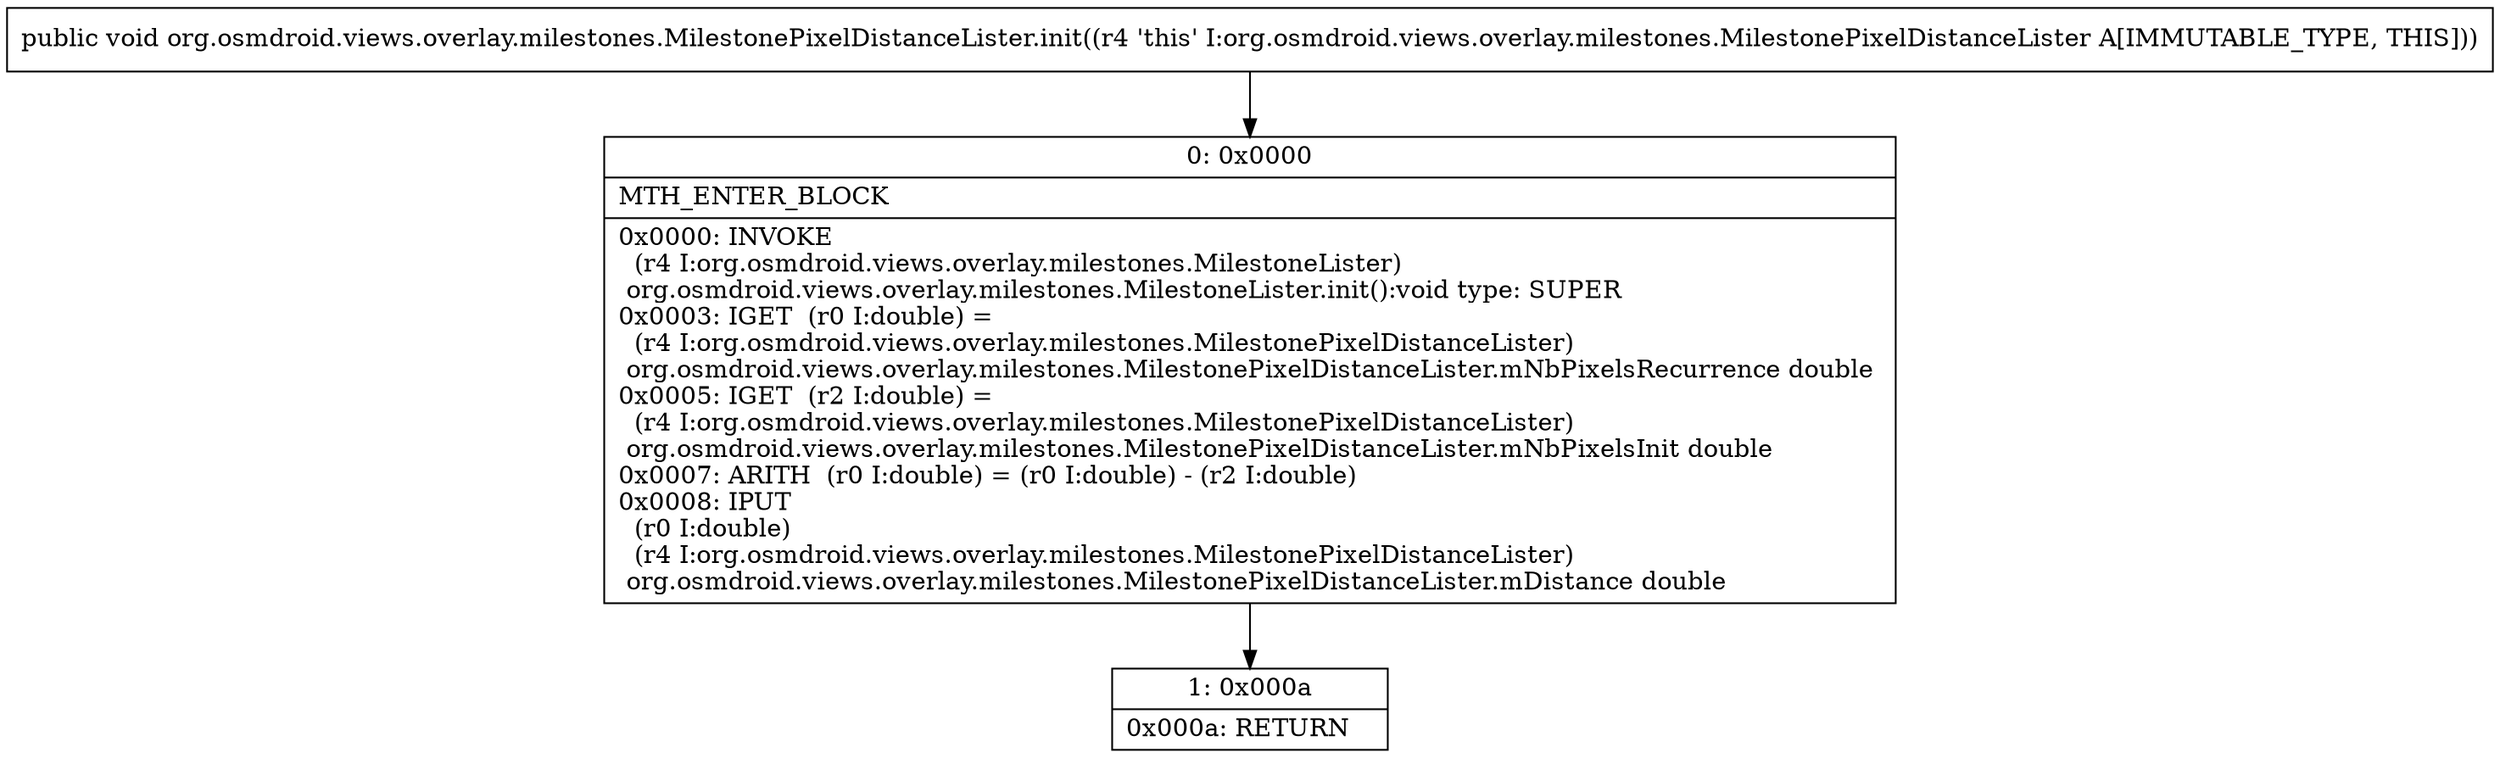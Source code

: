 digraph "CFG fororg.osmdroid.views.overlay.milestones.MilestonePixelDistanceLister.init()V" {
Node_0 [shape=record,label="{0\:\ 0x0000|MTH_ENTER_BLOCK\l|0x0000: INVOKE  \l  (r4 I:org.osmdroid.views.overlay.milestones.MilestoneLister)\l org.osmdroid.views.overlay.milestones.MilestoneLister.init():void type: SUPER \l0x0003: IGET  (r0 I:double) = \l  (r4 I:org.osmdroid.views.overlay.milestones.MilestonePixelDistanceLister)\l org.osmdroid.views.overlay.milestones.MilestonePixelDistanceLister.mNbPixelsRecurrence double \l0x0005: IGET  (r2 I:double) = \l  (r4 I:org.osmdroid.views.overlay.milestones.MilestonePixelDistanceLister)\l org.osmdroid.views.overlay.milestones.MilestonePixelDistanceLister.mNbPixelsInit double \l0x0007: ARITH  (r0 I:double) = (r0 I:double) \- (r2 I:double) \l0x0008: IPUT  \l  (r0 I:double)\l  (r4 I:org.osmdroid.views.overlay.milestones.MilestonePixelDistanceLister)\l org.osmdroid.views.overlay.milestones.MilestonePixelDistanceLister.mDistance double \l}"];
Node_1 [shape=record,label="{1\:\ 0x000a|0x000a: RETURN   \l}"];
MethodNode[shape=record,label="{public void org.osmdroid.views.overlay.milestones.MilestonePixelDistanceLister.init((r4 'this' I:org.osmdroid.views.overlay.milestones.MilestonePixelDistanceLister A[IMMUTABLE_TYPE, THIS])) }"];
MethodNode -> Node_0;
Node_0 -> Node_1;
}

